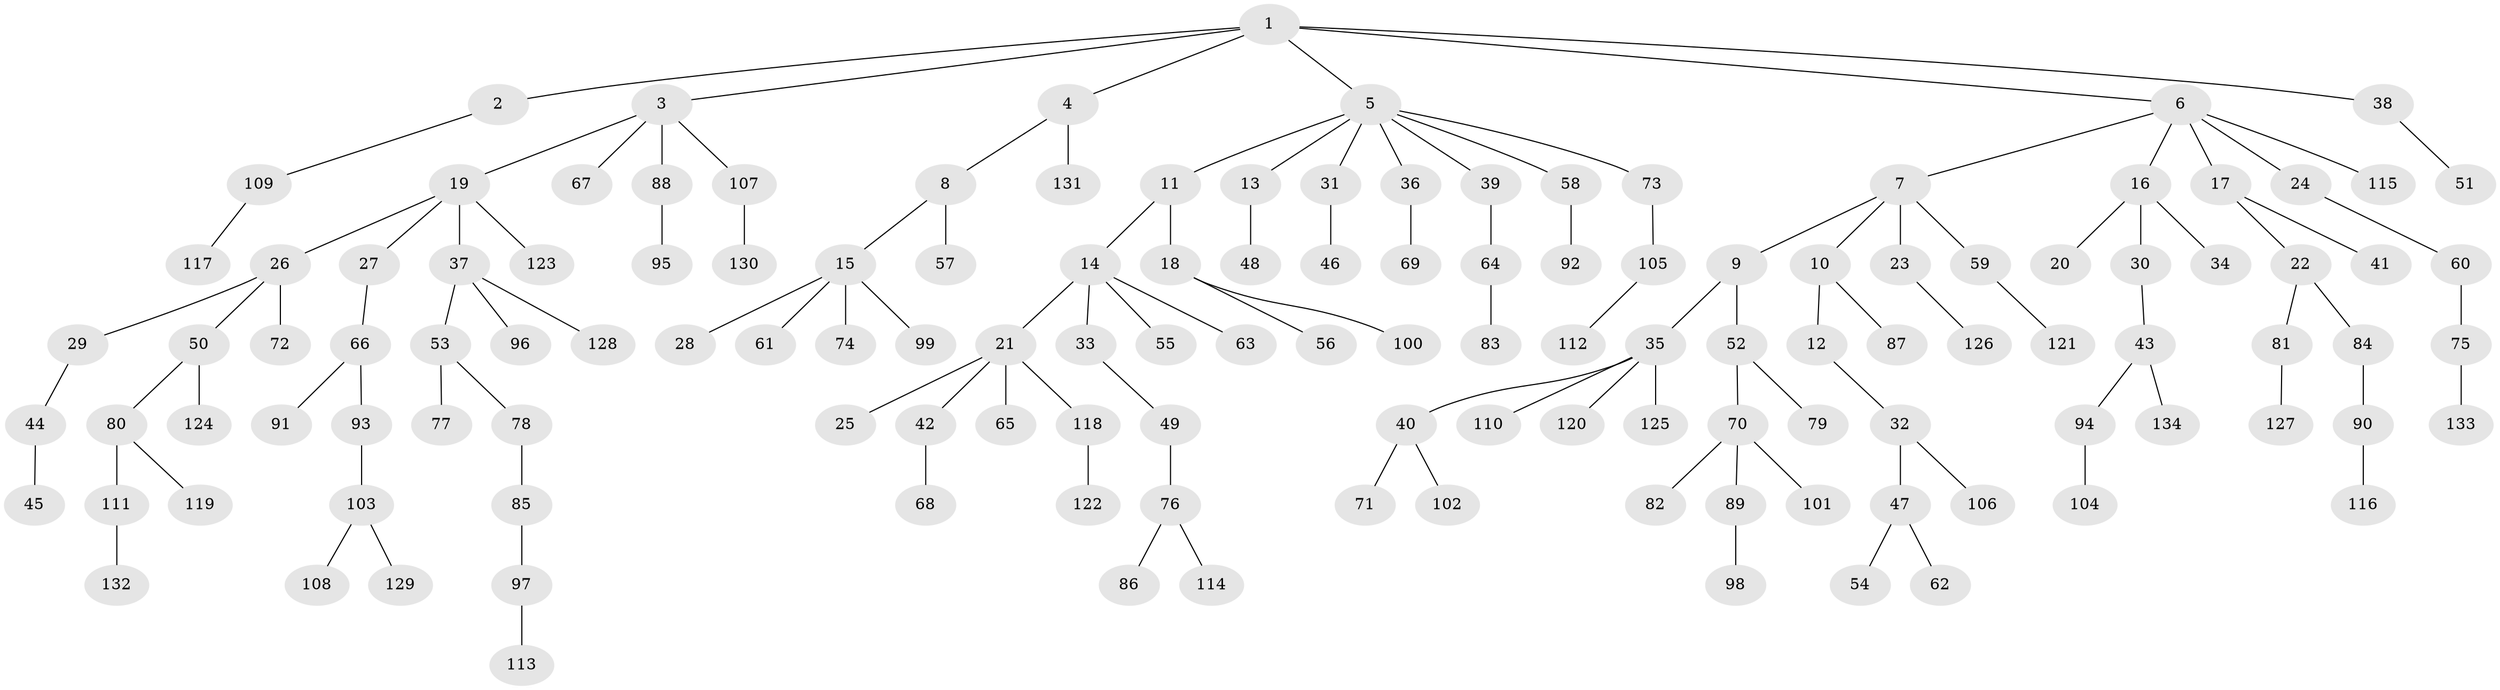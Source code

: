 // coarse degree distribution, {1: 0.4634146341463415, 4: 0.14634146341463414, 3: 0.024390243902439025, 2: 0.34146341463414637, 6: 0.024390243902439025}
// Generated by graph-tools (version 1.1) at 2025/37/03/04/25 23:37:28]
// undirected, 134 vertices, 133 edges
graph export_dot {
  node [color=gray90,style=filled];
  1;
  2;
  3;
  4;
  5;
  6;
  7;
  8;
  9;
  10;
  11;
  12;
  13;
  14;
  15;
  16;
  17;
  18;
  19;
  20;
  21;
  22;
  23;
  24;
  25;
  26;
  27;
  28;
  29;
  30;
  31;
  32;
  33;
  34;
  35;
  36;
  37;
  38;
  39;
  40;
  41;
  42;
  43;
  44;
  45;
  46;
  47;
  48;
  49;
  50;
  51;
  52;
  53;
  54;
  55;
  56;
  57;
  58;
  59;
  60;
  61;
  62;
  63;
  64;
  65;
  66;
  67;
  68;
  69;
  70;
  71;
  72;
  73;
  74;
  75;
  76;
  77;
  78;
  79;
  80;
  81;
  82;
  83;
  84;
  85;
  86;
  87;
  88;
  89;
  90;
  91;
  92;
  93;
  94;
  95;
  96;
  97;
  98;
  99;
  100;
  101;
  102;
  103;
  104;
  105;
  106;
  107;
  108;
  109;
  110;
  111;
  112;
  113;
  114;
  115;
  116;
  117;
  118;
  119;
  120;
  121;
  122;
  123;
  124;
  125;
  126;
  127;
  128;
  129;
  130;
  131;
  132;
  133;
  134;
  1 -- 2;
  1 -- 3;
  1 -- 4;
  1 -- 5;
  1 -- 6;
  1 -- 38;
  2 -- 109;
  3 -- 19;
  3 -- 67;
  3 -- 88;
  3 -- 107;
  4 -- 8;
  4 -- 131;
  5 -- 11;
  5 -- 13;
  5 -- 31;
  5 -- 36;
  5 -- 39;
  5 -- 58;
  5 -- 73;
  6 -- 7;
  6 -- 16;
  6 -- 17;
  6 -- 24;
  6 -- 115;
  7 -- 9;
  7 -- 10;
  7 -- 23;
  7 -- 59;
  8 -- 15;
  8 -- 57;
  9 -- 35;
  9 -- 52;
  10 -- 12;
  10 -- 87;
  11 -- 14;
  11 -- 18;
  12 -- 32;
  13 -- 48;
  14 -- 21;
  14 -- 33;
  14 -- 55;
  14 -- 63;
  15 -- 28;
  15 -- 61;
  15 -- 74;
  15 -- 99;
  16 -- 20;
  16 -- 30;
  16 -- 34;
  17 -- 22;
  17 -- 41;
  18 -- 56;
  18 -- 100;
  19 -- 26;
  19 -- 27;
  19 -- 37;
  19 -- 123;
  21 -- 25;
  21 -- 42;
  21 -- 65;
  21 -- 118;
  22 -- 81;
  22 -- 84;
  23 -- 126;
  24 -- 60;
  26 -- 29;
  26 -- 50;
  26 -- 72;
  27 -- 66;
  29 -- 44;
  30 -- 43;
  31 -- 46;
  32 -- 47;
  32 -- 106;
  33 -- 49;
  35 -- 40;
  35 -- 110;
  35 -- 120;
  35 -- 125;
  36 -- 69;
  37 -- 53;
  37 -- 96;
  37 -- 128;
  38 -- 51;
  39 -- 64;
  40 -- 71;
  40 -- 102;
  42 -- 68;
  43 -- 94;
  43 -- 134;
  44 -- 45;
  47 -- 54;
  47 -- 62;
  49 -- 76;
  50 -- 80;
  50 -- 124;
  52 -- 70;
  52 -- 79;
  53 -- 77;
  53 -- 78;
  58 -- 92;
  59 -- 121;
  60 -- 75;
  64 -- 83;
  66 -- 91;
  66 -- 93;
  70 -- 82;
  70 -- 89;
  70 -- 101;
  73 -- 105;
  75 -- 133;
  76 -- 86;
  76 -- 114;
  78 -- 85;
  80 -- 111;
  80 -- 119;
  81 -- 127;
  84 -- 90;
  85 -- 97;
  88 -- 95;
  89 -- 98;
  90 -- 116;
  93 -- 103;
  94 -- 104;
  97 -- 113;
  103 -- 108;
  103 -- 129;
  105 -- 112;
  107 -- 130;
  109 -- 117;
  111 -- 132;
  118 -- 122;
}
